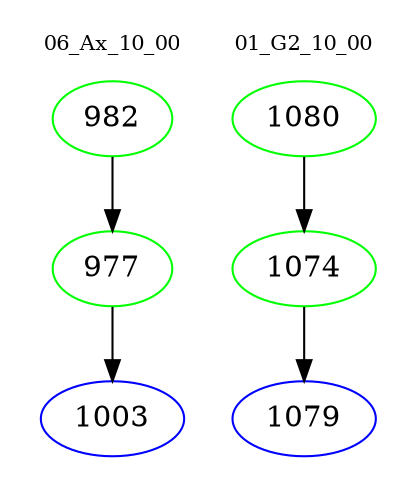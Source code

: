 digraph{
subgraph cluster_0 {
color = white
label = "06_Ax_10_00";
fontsize=10;
T0_982 [label="982", color="green"]
T0_982 -> T0_977 [color="black"]
T0_977 [label="977", color="green"]
T0_977 -> T0_1003 [color="black"]
T0_1003 [label="1003", color="blue"]
}
subgraph cluster_1 {
color = white
label = "01_G2_10_00";
fontsize=10;
T1_1080 [label="1080", color="green"]
T1_1080 -> T1_1074 [color="black"]
T1_1074 [label="1074", color="green"]
T1_1074 -> T1_1079 [color="black"]
T1_1079 [label="1079", color="blue"]
}
}
